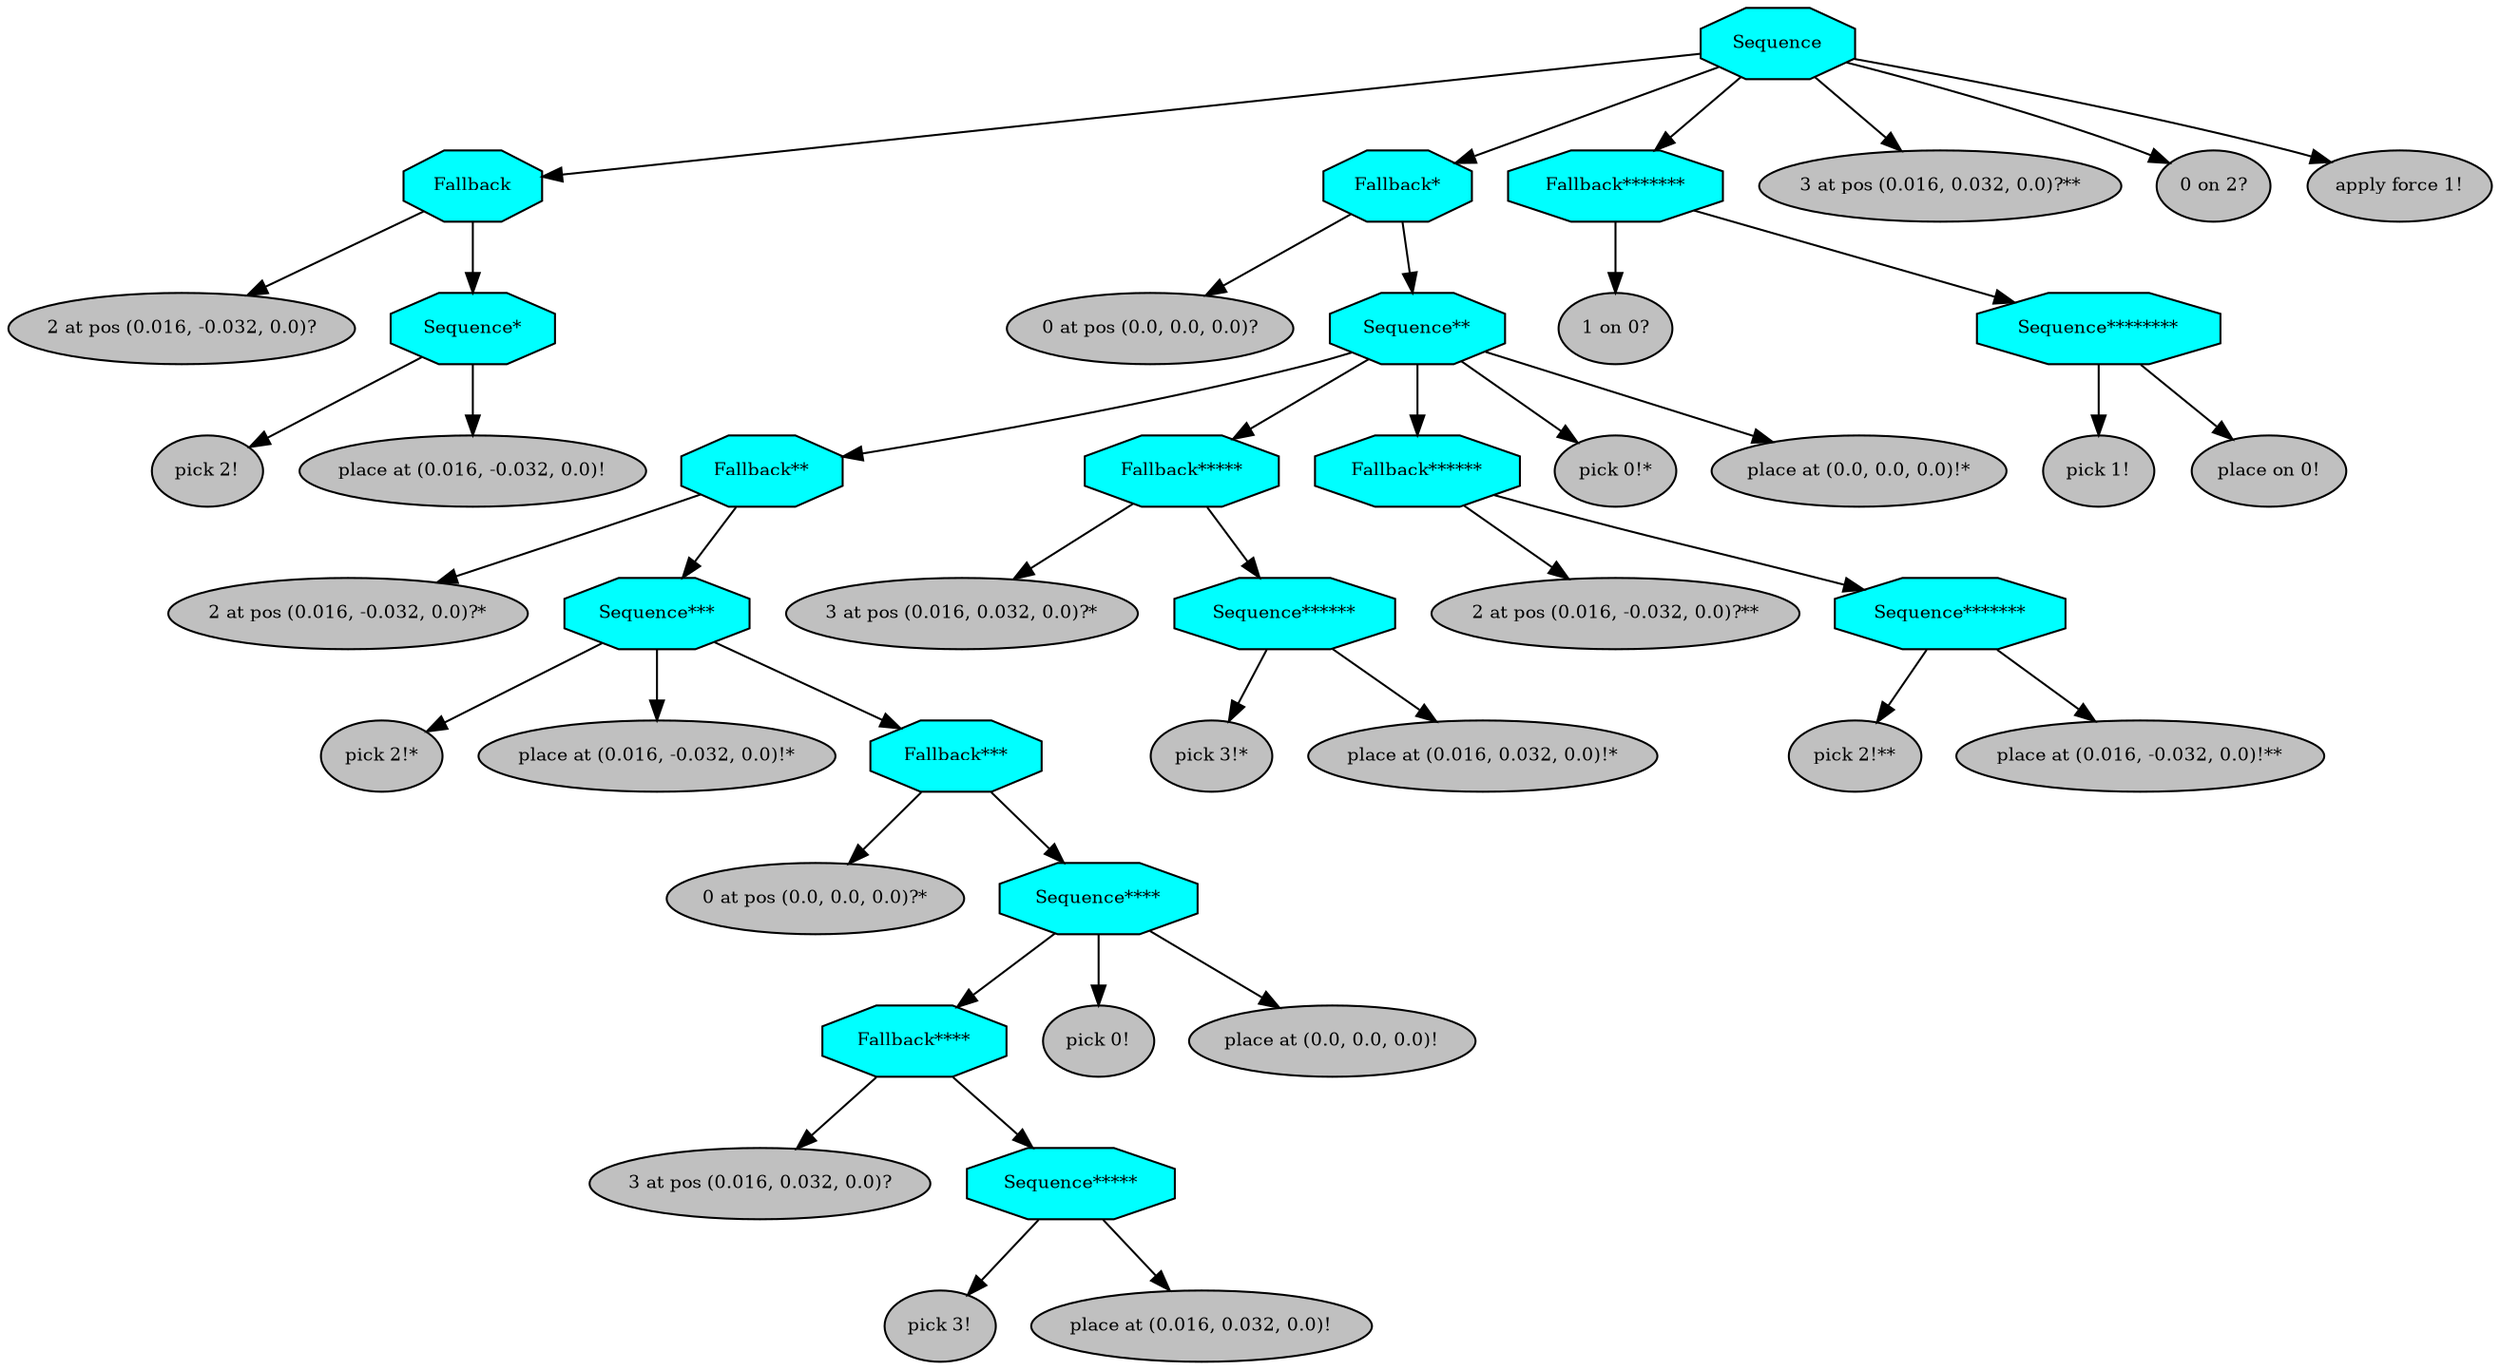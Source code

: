 digraph pastafarianism {
ordering=out;
graph [fontname="times-roman"];
node [fontname="times-roman"];
edge [fontname="times-roman"];
Sequence [fillcolor=cyan, fontcolor=black, fontsize=9, label=Sequence, shape=octagon, style=filled];
Fallback [fillcolor=cyan, fontcolor=black, fontsize=9, label=Fallback, shape=octagon, style=filled];
Sequence -> Fallback;
"2 at pos (0.016, -0.032, 0.0)?" [fillcolor=gray, fontcolor=black, fontsize=9, label="2 at pos (0.016, -0.032, 0.0)?", shape=ellipse, style=filled];
Fallback -> "2 at pos (0.016, -0.032, 0.0)?";
"Sequence*" [fillcolor=cyan, fontcolor=black, fontsize=9, label="Sequence*", shape=octagon, style=filled];
Fallback -> "Sequence*";
"pick 2!" [fillcolor=gray, fontcolor=black, fontsize=9, label="pick 2!", shape=ellipse, style=filled];
"Sequence*" -> "pick 2!";
"place at (0.016, -0.032, 0.0)!" [fillcolor=gray, fontcolor=black, fontsize=9, label="place at (0.016, -0.032, 0.0)!", shape=ellipse, style=filled];
"Sequence*" -> "place at (0.016, -0.032, 0.0)!";
"Fallback*" [fillcolor=cyan, fontcolor=black, fontsize=9, label="Fallback*", shape=octagon, style=filled];
Sequence -> "Fallback*";
"0 at pos (0.0, 0.0, 0.0)?" [fillcolor=gray, fontcolor=black, fontsize=9, label="0 at pos (0.0, 0.0, 0.0)?", shape=ellipse, style=filled];
"Fallback*" -> "0 at pos (0.0, 0.0, 0.0)?";
"Sequence**" [fillcolor=cyan, fontcolor=black, fontsize=9, label="Sequence**", shape=octagon, style=filled];
"Fallback*" -> "Sequence**";
"Fallback**" [fillcolor=cyan, fontcolor=black, fontsize=9, label="Fallback**", shape=octagon, style=filled];
"Sequence**" -> "Fallback**";
"2 at pos (0.016, -0.032, 0.0)?*" [fillcolor=gray, fontcolor=black, fontsize=9, label="2 at pos (0.016, -0.032, 0.0)?*", shape=ellipse, style=filled];
"Fallback**" -> "2 at pos (0.016, -0.032, 0.0)?*";
"Sequence***" [fillcolor=cyan, fontcolor=black, fontsize=9, label="Sequence***", shape=octagon, style=filled];
"Fallback**" -> "Sequence***";
"pick 2!*" [fillcolor=gray, fontcolor=black, fontsize=9, label="pick 2!*", shape=ellipse, style=filled];
"Sequence***" -> "pick 2!*";
"place at (0.016, -0.032, 0.0)!*" [fillcolor=gray, fontcolor=black, fontsize=9, label="place at (0.016, -0.032, 0.0)!*", shape=ellipse, style=filled];
"Sequence***" -> "place at (0.016, -0.032, 0.0)!*";
"Fallback***" [fillcolor=cyan, fontcolor=black, fontsize=9, label="Fallback***", shape=octagon, style=filled];
"Sequence***" -> "Fallback***";
"0 at pos (0.0, 0.0, 0.0)?*" [fillcolor=gray, fontcolor=black, fontsize=9, label="0 at pos (0.0, 0.0, 0.0)?*", shape=ellipse, style=filled];
"Fallback***" -> "0 at pos (0.0, 0.0, 0.0)?*";
"Sequence****" [fillcolor=cyan, fontcolor=black, fontsize=9, label="Sequence****", shape=octagon, style=filled];
"Fallback***" -> "Sequence****";
"Fallback****" [fillcolor=cyan, fontcolor=black, fontsize=9, label="Fallback****", shape=octagon, style=filled];
"Sequence****" -> "Fallback****";
"3 at pos (0.016, 0.032, 0.0)?" [fillcolor=gray, fontcolor=black, fontsize=9, label="3 at pos (0.016, 0.032, 0.0)?", shape=ellipse, style=filled];
"Fallback****" -> "3 at pos (0.016, 0.032, 0.0)?";
"Sequence*****" [fillcolor=cyan, fontcolor=black, fontsize=9, label="Sequence*****", shape=octagon, style=filled];
"Fallback****" -> "Sequence*****";
"pick 3!" [fillcolor=gray, fontcolor=black, fontsize=9, label="pick 3!", shape=ellipse, style=filled];
"Sequence*****" -> "pick 3!";
"place at (0.016, 0.032, 0.0)!" [fillcolor=gray, fontcolor=black, fontsize=9, label="place at (0.016, 0.032, 0.0)!", shape=ellipse, style=filled];
"Sequence*****" -> "place at (0.016, 0.032, 0.0)!";
"pick 0!" [fillcolor=gray, fontcolor=black, fontsize=9, label="pick 0!", shape=ellipse, style=filled];
"Sequence****" -> "pick 0!";
"place at (0.0, 0.0, 0.0)!" [fillcolor=gray, fontcolor=black, fontsize=9, label="place at (0.0, 0.0, 0.0)!", shape=ellipse, style=filled];
"Sequence****" -> "place at (0.0, 0.0, 0.0)!";
"Fallback*****" [fillcolor=cyan, fontcolor=black, fontsize=9, label="Fallback*****", shape=octagon, style=filled];
"Sequence**" -> "Fallback*****";
"3 at pos (0.016, 0.032, 0.0)?*" [fillcolor=gray, fontcolor=black, fontsize=9, label="3 at pos (0.016, 0.032, 0.0)?*", shape=ellipse, style=filled];
"Fallback*****" -> "3 at pos (0.016, 0.032, 0.0)?*";
"Sequence******" [fillcolor=cyan, fontcolor=black, fontsize=9, label="Sequence******", shape=octagon, style=filled];
"Fallback*****" -> "Sequence******";
"pick 3!*" [fillcolor=gray, fontcolor=black, fontsize=9, label="pick 3!*", shape=ellipse, style=filled];
"Sequence******" -> "pick 3!*";
"place at (0.016, 0.032, 0.0)!*" [fillcolor=gray, fontcolor=black, fontsize=9, label="place at (0.016, 0.032, 0.0)!*", shape=ellipse, style=filled];
"Sequence******" -> "place at (0.016, 0.032, 0.0)!*";
"Fallback******" [fillcolor=cyan, fontcolor=black, fontsize=9, label="Fallback******", shape=octagon, style=filled];
"Sequence**" -> "Fallback******";
"2 at pos (0.016, -0.032, 0.0)?**" [fillcolor=gray, fontcolor=black, fontsize=9, label="2 at pos (0.016, -0.032, 0.0)?**", shape=ellipse, style=filled];
"Fallback******" -> "2 at pos (0.016, -0.032, 0.0)?**";
"Sequence*******" [fillcolor=cyan, fontcolor=black, fontsize=9, label="Sequence*******", shape=octagon, style=filled];
"Fallback******" -> "Sequence*******";
"pick 2!**" [fillcolor=gray, fontcolor=black, fontsize=9, label="pick 2!**", shape=ellipse, style=filled];
"Sequence*******" -> "pick 2!**";
"place at (0.016, -0.032, 0.0)!**" [fillcolor=gray, fontcolor=black, fontsize=9, label="place at (0.016, -0.032, 0.0)!**", shape=ellipse, style=filled];
"Sequence*******" -> "place at (0.016, -0.032, 0.0)!**";
"pick 0!*" [fillcolor=gray, fontcolor=black, fontsize=9, label="pick 0!*", shape=ellipse, style=filled];
"Sequence**" -> "pick 0!*";
"place at (0.0, 0.0, 0.0)!*" [fillcolor=gray, fontcolor=black, fontsize=9, label="place at (0.0, 0.0, 0.0)!*", shape=ellipse, style=filled];
"Sequence**" -> "place at (0.0, 0.0, 0.0)!*";
"Fallback*******" [fillcolor=cyan, fontcolor=black, fontsize=9, label="Fallback*******", shape=octagon, style=filled];
Sequence -> "Fallback*******";
"1 on 0?" [fillcolor=gray, fontcolor=black, fontsize=9, label="1 on 0?", shape=ellipse, style=filled];
"Fallback*******" -> "1 on 0?";
"Sequence********" [fillcolor=cyan, fontcolor=black, fontsize=9, label="Sequence********", shape=octagon, style=filled];
"Fallback*******" -> "Sequence********";
"pick 1!" [fillcolor=gray, fontcolor=black, fontsize=9, label="pick 1!", shape=ellipse, style=filled];
"Sequence********" -> "pick 1!";
"place on 0!" [fillcolor=gray, fontcolor=black, fontsize=9, label="place on 0!", shape=ellipse, style=filled];
"Sequence********" -> "place on 0!";
"3 at pos (0.016, 0.032, 0.0)?**" [fillcolor=gray, fontcolor=black, fontsize=9, label="3 at pos (0.016, 0.032, 0.0)?**", shape=ellipse, style=filled];
Sequence -> "3 at pos (0.016, 0.032, 0.0)?**";
"0 on 2?" [fillcolor=gray, fontcolor=black, fontsize=9, label="0 on 2?", shape=ellipse, style=filled];
Sequence -> "0 on 2?";
"apply force 1!" [fillcolor=gray, fontcolor=black, fontsize=9, label="apply force 1!", shape=ellipse, style=filled];
Sequence -> "apply force 1!";
}
